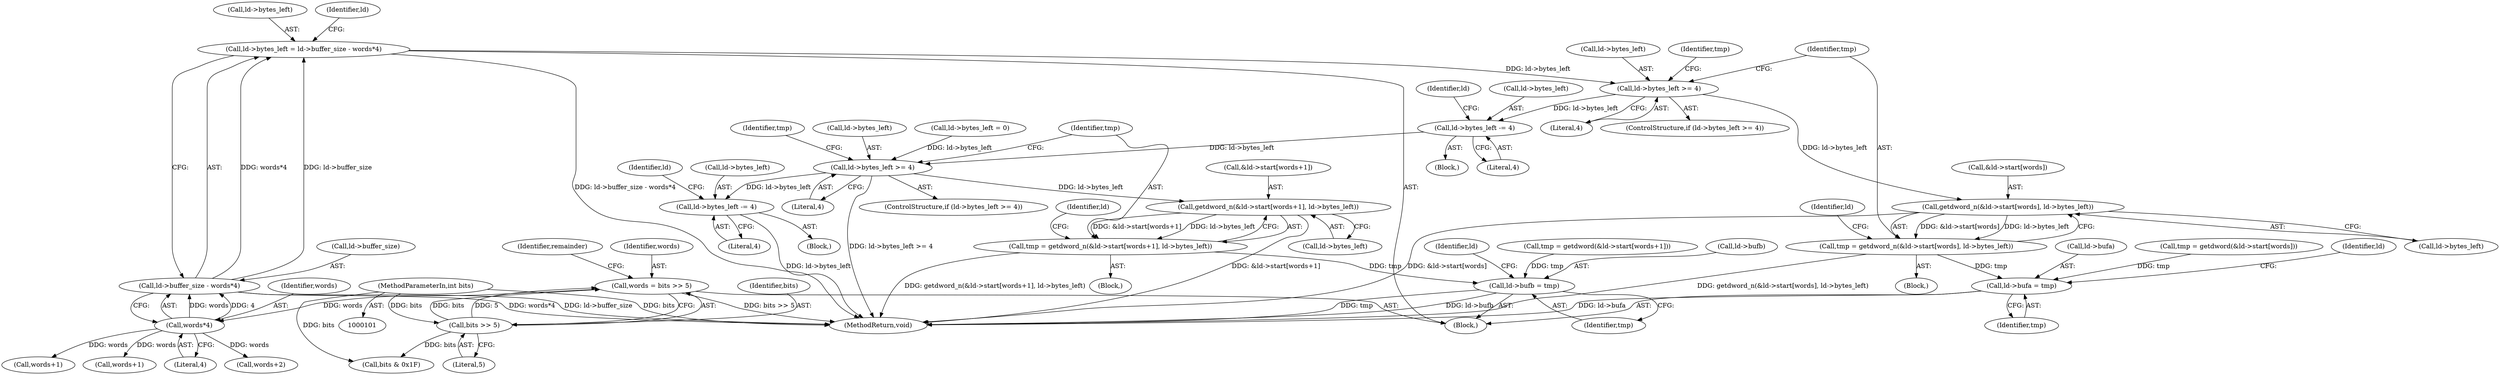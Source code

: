 digraph "1_faad2_942c3e0aee748ea6fe97cb2c1aa5893225316174@integer" {
"1000118" [label="(Call,ld->bytes_left = ld->buffer_size - words*4)"];
"1000122" [label="(Call,ld->buffer_size - words*4)"];
"1000126" [label="(Call,words*4)"];
"1000107" [label="(Call,words = bits >> 5)"];
"1000109" [label="(Call,bits >> 5)"];
"1000103" [label="(MethodParameterIn,int bits)"];
"1000130" [label="(Call,ld->bytes_left >= 4)"];
"1000145" [label="(Call,ld->bytes_left -= 4)"];
"1000175" [label="(Call,ld->bytes_left >= 4)"];
"1000192" [label="(Call,ld->bytes_left -= 4)"];
"1000201" [label="(Call,getdword_n(&ld->start[words+1], ld->bytes_left))"];
"1000199" [label="(Call,tmp = getdword_n(&ld->start[words+1], ld->bytes_left))"];
"1000218" [label="(Call,ld->bufb = tmp)"];
"1000154" [label="(Call,getdword_n(&ld->start[words], ld->bytes_left))"];
"1000152" [label="(Call,tmp = getdword_n(&ld->start[words], ld->bytes_left))"];
"1000169" [label="(Call,ld->bufa = tmp)"];
"1000137" [label="(Identifier,tmp)"];
"1000109" [label="(Call,bits >> 5)"];
"1000171" [label="(Identifier,ld)"];
"1000149" [label="(Literal,4)"];
"1000176" [label="(Call,ld->bytes_left)"];
"1000151" [label="(Block,)"];
"1000126" [label="(Call,words*4)"];
"1000201" [label="(Call,getdword_n(&ld->start[words+1], ld->bytes_left))"];
"1000153" [label="(Identifier,tmp)"];
"1000146" [label="(Call,ld->bytes_left)"];
"1000193" [label="(Call,ld->bytes_left)"];
"1000202" [label="(Call,&ld->start[words+1])"];
"1000219" [label="(Call,ld->bufb)"];
"1000198" [label="(Block,)"];
"1000129" [label="(ControlStructure,if (ld->bytes_left >= 4))"];
"1000122" [label="(Call,ld->buffer_size - words*4)"];
"1000164" [label="(Call,ld->bytes_left = 0)"];
"1000127" [label="(Identifier,words)"];
"1000189" [label="(Call,words+1)"];
"1000180" [label="(Block,)"];
"1000152" [label="(Call,tmp = getdword_n(&ld->start[words], ld->bytes_left))"];
"1000118" [label="(Call,ld->bytes_left = ld->buffer_size - words*4)"];
"1000175" [label="(Call,ld->bytes_left >= 4)"];
"1000192" [label="(Call,ld->bytes_left -= 4)"];
"1000177" [label="(Identifier,ld)"];
"1000119" [label="(Call,ld->bytes_left)"];
"1000210" [label="(Call,ld->bytes_left)"];
"1000218" [label="(Call,ld->bufb = tmp)"];
"1000182" [label="(Identifier,tmp)"];
"1000114" [label="(Identifier,remainder)"];
"1000107" [label="(Call,words = bits >> 5)"];
"1000161" [label="(Call,ld->bytes_left)"];
"1000170" [label="(Call,ld->bufa)"];
"1000115" [label="(Call,bits & 0x1F)"];
"1000136" [label="(Call,tmp = getdword(&ld->start[words]))"];
"1000131" [label="(Call,ld->bytes_left)"];
"1000132" [label="(Identifier,ld)"];
"1000166" [label="(Identifier,ld)"];
"1000104" [label="(Block,)"];
"1000247" [label="(MethodReturn,void)"];
"1000200" [label="(Identifier,tmp)"];
"1000128" [label="(Literal,4)"];
"1000123" [label="(Call,ld->buffer_size)"];
"1000155" [label="(Call,&ld->start[words])"];
"1000220" [label="(Identifier,ld)"];
"1000179" [label="(Literal,4)"];
"1000199" [label="(Call,tmp = getdword_n(&ld->start[words+1], ld->bytes_left))"];
"1000222" [label="(Identifier,tmp)"];
"1000173" [label="(Identifier,tmp)"];
"1000111" [label="(Literal,5)"];
"1000134" [label="(Literal,4)"];
"1000225" [label="(Identifier,ld)"];
"1000145" [label="(Call,ld->bytes_left -= 4)"];
"1000154" [label="(Call,getdword_n(&ld->start[words], ld->bytes_left))"];
"1000108" [label="(Identifier,words)"];
"1000169" [label="(Call,ld->bufa = tmp)"];
"1000215" [label="(Identifier,ld)"];
"1000103" [label="(MethodParameterIn,int bits)"];
"1000135" [label="(Block,)"];
"1000239" [label="(Call,words+2)"];
"1000196" [label="(Literal,4)"];
"1000130" [label="(Call,ld->bytes_left >= 4)"];
"1000181" [label="(Call,tmp = getdword(&ld->start[words+1]))"];
"1000207" [label="(Call,words+1)"];
"1000174" [label="(ControlStructure,if (ld->bytes_left >= 4))"];
"1000110" [label="(Identifier,bits)"];
"1000118" -> "1000104"  [label="AST: "];
"1000118" -> "1000122"  [label="CFG: "];
"1000119" -> "1000118"  [label="AST: "];
"1000122" -> "1000118"  [label="AST: "];
"1000132" -> "1000118"  [label="CFG: "];
"1000118" -> "1000247"  [label="DDG: ld->buffer_size - words*4"];
"1000122" -> "1000118"  [label="DDG: ld->buffer_size"];
"1000122" -> "1000118"  [label="DDG: words*4"];
"1000118" -> "1000130"  [label="DDG: ld->bytes_left"];
"1000122" -> "1000126"  [label="CFG: "];
"1000123" -> "1000122"  [label="AST: "];
"1000126" -> "1000122"  [label="AST: "];
"1000122" -> "1000247"  [label="DDG: words*4"];
"1000122" -> "1000247"  [label="DDG: ld->buffer_size"];
"1000126" -> "1000122"  [label="DDG: words"];
"1000126" -> "1000122"  [label="DDG: 4"];
"1000126" -> "1000128"  [label="CFG: "];
"1000127" -> "1000126"  [label="AST: "];
"1000128" -> "1000126"  [label="AST: "];
"1000107" -> "1000126"  [label="DDG: words"];
"1000126" -> "1000189"  [label="DDG: words"];
"1000126" -> "1000207"  [label="DDG: words"];
"1000126" -> "1000239"  [label="DDG: words"];
"1000107" -> "1000104"  [label="AST: "];
"1000107" -> "1000109"  [label="CFG: "];
"1000108" -> "1000107"  [label="AST: "];
"1000109" -> "1000107"  [label="AST: "];
"1000114" -> "1000107"  [label="CFG: "];
"1000107" -> "1000247"  [label="DDG: bits >> 5"];
"1000109" -> "1000107"  [label="DDG: bits"];
"1000109" -> "1000107"  [label="DDG: 5"];
"1000109" -> "1000111"  [label="CFG: "];
"1000110" -> "1000109"  [label="AST: "];
"1000111" -> "1000109"  [label="AST: "];
"1000103" -> "1000109"  [label="DDG: bits"];
"1000109" -> "1000115"  [label="DDG: bits"];
"1000103" -> "1000101"  [label="AST: "];
"1000103" -> "1000247"  [label="DDG: bits"];
"1000103" -> "1000115"  [label="DDG: bits"];
"1000130" -> "1000129"  [label="AST: "];
"1000130" -> "1000134"  [label="CFG: "];
"1000131" -> "1000130"  [label="AST: "];
"1000134" -> "1000130"  [label="AST: "];
"1000137" -> "1000130"  [label="CFG: "];
"1000153" -> "1000130"  [label="CFG: "];
"1000130" -> "1000145"  [label="DDG: ld->bytes_left"];
"1000130" -> "1000154"  [label="DDG: ld->bytes_left"];
"1000145" -> "1000135"  [label="AST: "];
"1000145" -> "1000149"  [label="CFG: "];
"1000146" -> "1000145"  [label="AST: "];
"1000149" -> "1000145"  [label="AST: "];
"1000171" -> "1000145"  [label="CFG: "];
"1000145" -> "1000175"  [label="DDG: ld->bytes_left"];
"1000175" -> "1000174"  [label="AST: "];
"1000175" -> "1000179"  [label="CFG: "];
"1000176" -> "1000175"  [label="AST: "];
"1000179" -> "1000175"  [label="AST: "];
"1000182" -> "1000175"  [label="CFG: "];
"1000200" -> "1000175"  [label="CFG: "];
"1000175" -> "1000247"  [label="DDG: ld->bytes_left >= 4"];
"1000164" -> "1000175"  [label="DDG: ld->bytes_left"];
"1000175" -> "1000192"  [label="DDG: ld->bytes_left"];
"1000175" -> "1000201"  [label="DDG: ld->bytes_left"];
"1000192" -> "1000180"  [label="AST: "];
"1000192" -> "1000196"  [label="CFG: "];
"1000193" -> "1000192"  [label="AST: "];
"1000196" -> "1000192"  [label="AST: "];
"1000220" -> "1000192"  [label="CFG: "];
"1000192" -> "1000247"  [label="DDG: ld->bytes_left"];
"1000201" -> "1000199"  [label="AST: "];
"1000201" -> "1000210"  [label="CFG: "];
"1000202" -> "1000201"  [label="AST: "];
"1000210" -> "1000201"  [label="AST: "];
"1000199" -> "1000201"  [label="CFG: "];
"1000201" -> "1000247"  [label="DDG: &ld->start[words+1]"];
"1000201" -> "1000199"  [label="DDG: &ld->start[words+1]"];
"1000201" -> "1000199"  [label="DDG: ld->bytes_left"];
"1000199" -> "1000198"  [label="AST: "];
"1000200" -> "1000199"  [label="AST: "];
"1000215" -> "1000199"  [label="CFG: "];
"1000199" -> "1000247"  [label="DDG: getdword_n(&ld->start[words+1], ld->bytes_left)"];
"1000199" -> "1000218"  [label="DDG: tmp"];
"1000218" -> "1000104"  [label="AST: "];
"1000218" -> "1000222"  [label="CFG: "];
"1000219" -> "1000218"  [label="AST: "];
"1000222" -> "1000218"  [label="AST: "];
"1000225" -> "1000218"  [label="CFG: "];
"1000218" -> "1000247"  [label="DDG: ld->bufb"];
"1000218" -> "1000247"  [label="DDG: tmp"];
"1000181" -> "1000218"  [label="DDG: tmp"];
"1000154" -> "1000152"  [label="AST: "];
"1000154" -> "1000161"  [label="CFG: "];
"1000155" -> "1000154"  [label="AST: "];
"1000161" -> "1000154"  [label="AST: "];
"1000152" -> "1000154"  [label="CFG: "];
"1000154" -> "1000247"  [label="DDG: &ld->start[words]"];
"1000154" -> "1000152"  [label="DDG: &ld->start[words]"];
"1000154" -> "1000152"  [label="DDG: ld->bytes_left"];
"1000152" -> "1000151"  [label="AST: "];
"1000153" -> "1000152"  [label="AST: "];
"1000166" -> "1000152"  [label="CFG: "];
"1000152" -> "1000247"  [label="DDG: getdword_n(&ld->start[words], ld->bytes_left)"];
"1000152" -> "1000169"  [label="DDG: tmp"];
"1000169" -> "1000104"  [label="AST: "];
"1000169" -> "1000173"  [label="CFG: "];
"1000170" -> "1000169"  [label="AST: "];
"1000173" -> "1000169"  [label="AST: "];
"1000177" -> "1000169"  [label="CFG: "];
"1000169" -> "1000247"  [label="DDG: ld->bufa"];
"1000136" -> "1000169"  [label="DDG: tmp"];
}
